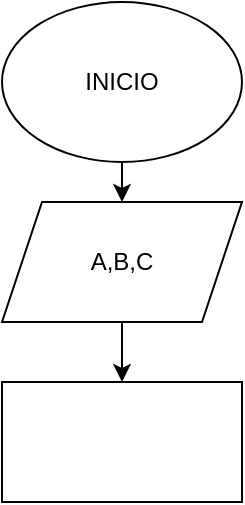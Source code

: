 <mxfile>
    <diagram id="noXLrMNOk9d58wxeITOO" name="Página-1">
        <mxGraphModel dx="564" dy="478" grid="1" gridSize="10" guides="1" tooltips="1" connect="1" arrows="1" fold="1" page="1" pageScale="1" pageWidth="827" pageHeight="1169" math="0" shadow="0">
            <root>
                <mxCell id="0"/>
                <mxCell id="1" parent="0"/>
                <mxCell id="6" value="" style="edgeStyle=none;html=1;" edge="1" parent="1" source="2" target="5">
                    <mxGeometry relative="1" as="geometry"/>
                </mxCell>
                <mxCell id="2" value="INICIO" style="ellipse;whiteSpace=wrap;html=1;" vertex="1" parent="1">
                    <mxGeometry x="250" y="40" width="120" height="80" as="geometry"/>
                </mxCell>
                <mxCell id="8" value="" style="edgeStyle=none;html=1;" edge="1" parent="1" source="5" target="7">
                    <mxGeometry relative="1" as="geometry"/>
                </mxCell>
                <mxCell id="5" value="A,B,C" style="shape=parallelogram;perimeter=parallelogramPerimeter;whiteSpace=wrap;html=1;fixedSize=1;" vertex="1" parent="1">
                    <mxGeometry x="250" y="140" width="120" height="60" as="geometry"/>
                </mxCell>
                <mxCell id="7" value="" style="whiteSpace=wrap;html=1;" vertex="1" parent="1">
                    <mxGeometry x="250" y="230" width="120" height="60" as="geometry"/>
                </mxCell>
            </root>
        </mxGraphModel>
    </diagram>
</mxfile>